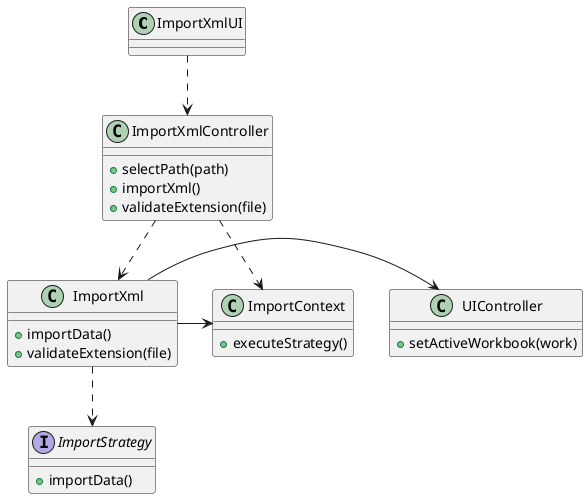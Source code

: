 @startuml

class ImportXmlUI{
   
}


class ImportXmlController{
   
    + selectPath(path)
    + importXml()
    + validateExtension(file)
}

class ImportXml{
    + importData()
    + validateExtension(file)
}

class ImportContext{
    + executeStrategy()
}
 
class UIController{
  +setActiveWorkbook(work)
}

interface ImportStrategy {
  + importData()
}

ImportXmlUI ..> ImportXmlController
ImportXmlController ..> ImportContext
ImportXmlController..>ImportXml
ImportXml ->UIController
ImportXml ->ImportContext
ImportXml ..> ImportStrategy
@enduml
